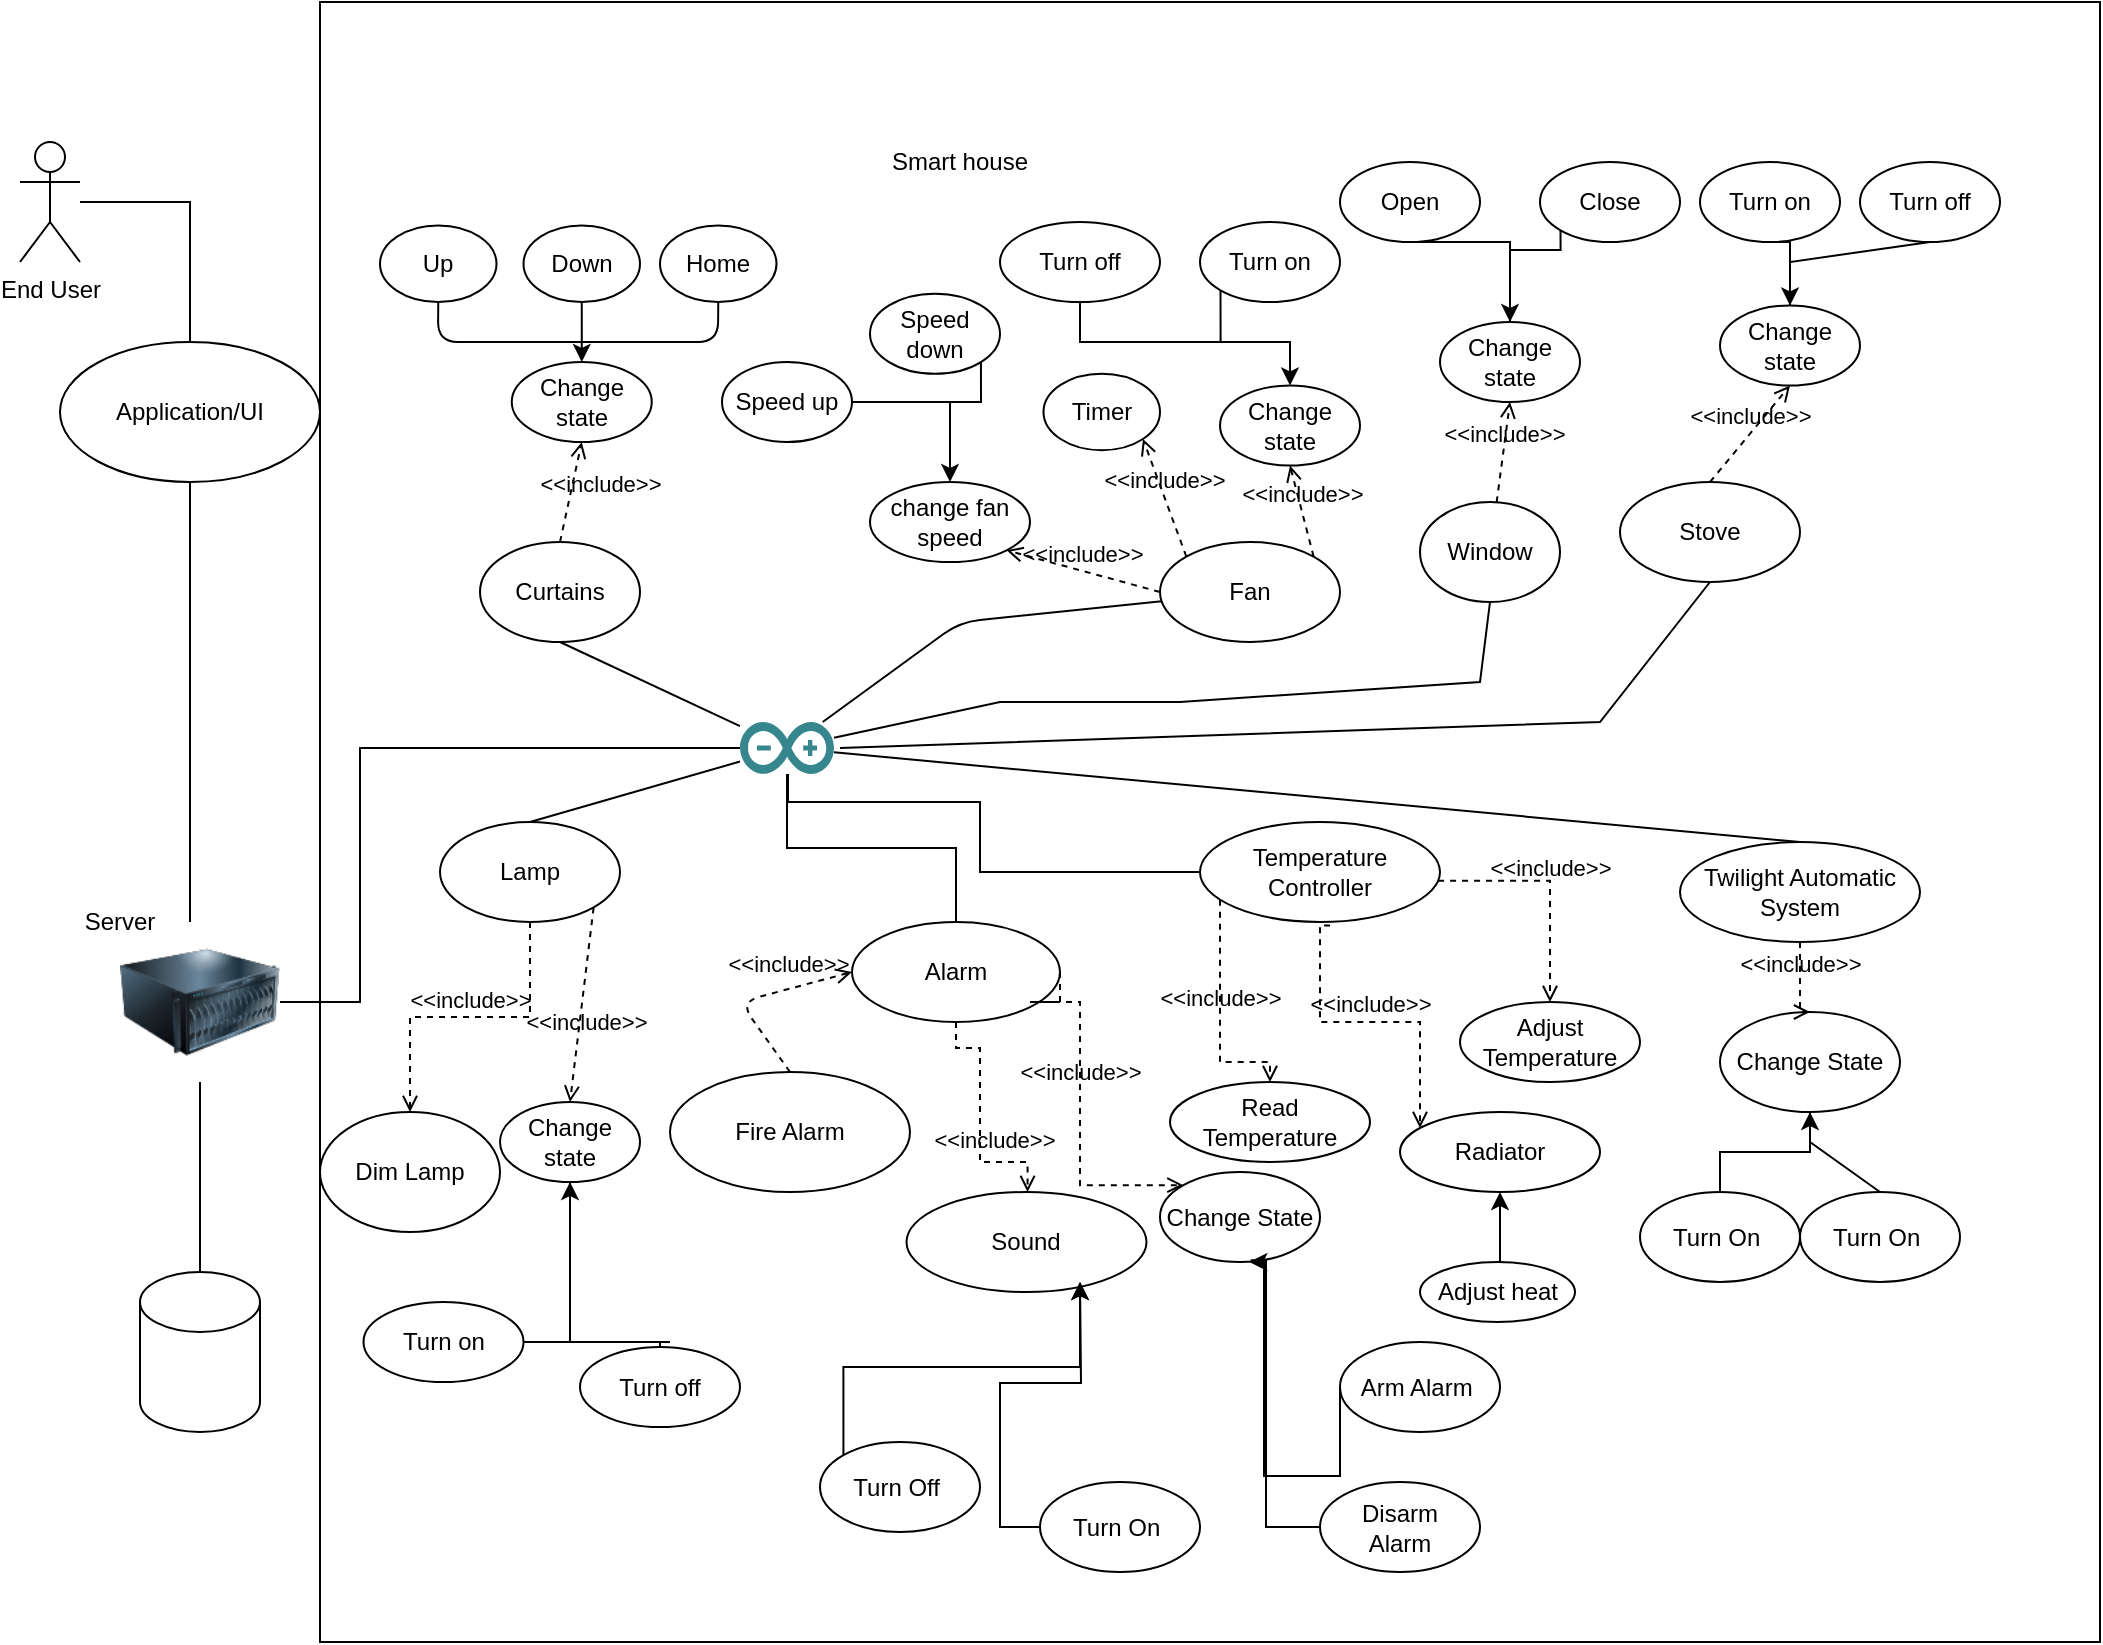 <mxfile version="15.5.9" type="device"><diagram id="axmY3s3DhbrSQXGFH-Zm" name="Page-1"><mxGraphModel dx="1483" dy="766" grid="1" gridSize="10" guides="1" tooltips="1" connect="1" arrows="1" fold="1" page="1" pageScale="1" pageWidth="850" pageHeight="1100" math="0" shadow="0"><root><mxCell id="0"/><mxCell id="1" parent="0"/><mxCell id="pMk_i1QzEK4FoIbj1d2--2" value="" style="rounded=0;whiteSpace=wrap;html=1;" parent="1" vertex="1"><mxGeometry x="190" y="90" width="890" height="820" as="geometry"/></mxCell><mxCell id="pMk_i1QzEK4FoIbj1d2--3" value="Smart house" style="text;html=1;strokeColor=none;fillColor=none;align=center;verticalAlign=middle;whiteSpace=wrap;rounded=0;" parent="1" vertex="1"><mxGeometry x="470" y="160" width="80" height="20" as="geometry"/></mxCell><mxCell id="pMk_i1QzEK4FoIbj1d2--14" style="edgeStyle=orthogonalEdgeStyle;rounded=0;orthogonalLoop=1;jettySize=auto;html=1;endArrow=none;endFill=0;" parent="1" source="pMk_i1QzEK4FoIbj1d2--9" target="pMk_i1QzEK4FoIbj1d2--10" edge="1"><mxGeometry relative="1" as="geometry"><Array as="points"><mxPoint x="125" y="190"/></Array></mxGeometry></mxCell><mxCell id="pMk_i1QzEK4FoIbj1d2--9" value="&lt;div&gt;End User&lt;/div&gt;" style="shape=umlActor;verticalLabelPosition=bottom;verticalAlign=top;html=1;" parent="1" vertex="1"><mxGeometry x="40" y="160" width="30" height="60" as="geometry"/></mxCell><mxCell id="pMk_i1QzEK4FoIbj1d2--21" style="edgeStyle=orthogonalEdgeStyle;rounded=0;orthogonalLoop=1;jettySize=auto;html=1;exitX=0.5;exitY=1;exitDx=0;exitDy=0;endArrow=none;endFill=0;" parent="1" source="pMk_i1QzEK4FoIbj1d2--10" target="pMk_i1QzEK4FoIbj1d2--16" edge="1"><mxGeometry relative="1" as="geometry"><Array as="points"><mxPoint x="125" y="380"/><mxPoint x="125" y="380"/></Array></mxGeometry></mxCell><mxCell id="pMk_i1QzEK4FoIbj1d2--10" value="&lt;div&gt;Application/UI&lt;/div&gt;" style="ellipse;whiteSpace=wrap;html=1;" parent="1" vertex="1"><mxGeometry x="60" y="260" width="130" height="70" as="geometry"/></mxCell><mxCell id="pMk_i1QzEK4FoIbj1d2--15" value="&lt;div&gt;Lamp&lt;/div&gt;" style="ellipse;whiteSpace=wrap;html=1;" parent="1" vertex="1"><mxGeometry x="250" y="500" width="90" height="50" as="geometry"/></mxCell><mxCell id="pMk_i1QzEK4FoIbj1d2--44" style="edgeStyle=orthogonalEdgeStyle;rounded=0;orthogonalLoop=1;jettySize=auto;html=1;exitX=1;exitY=0.5;exitDx=0;exitDy=0;endArrow=none;endFill=0;" parent="1" source="pMk_i1QzEK4FoIbj1d2--16" target="pMk_i1QzEK4FoIbj1d2--43" edge="1"><mxGeometry relative="1" as="geometry"><Array as="points"><mxPoint x="210" y="590"/><mxPoint x="210" y="463"/></Array><mxPoint x="390" y="463" as="targetPoint"/></mxGeometry></mxCell><mxCell id="Gb6H8rA9_HR4hUhjMG9C-4" style="edgeStyle=orthogonalEdgeStyle;rounded=0;orthogonalLoop=1;jettySize=auto;html=1;exitX=0.5;exitY=1;exitDx=0;exitDy=0;endArrow=none;endFill=0;" parent="1" source="pMk_i1QzEK4FoIbj1d2--16" target="Gb6H8rA9_HR4hUhjMG9C-3" edge="1"><mxGeometry relative="1" as="geometry"/></mxCell><mxCell id="pMk_i1QzEK4FoIbj1d2--16" value="" style="image;html=1;image=img/lib/clip_art/computers/Server_128x128.png" parent="1" vertex="1"><mxGeometry x="90" y="550" width="80" height="80" as="geometry"/></mxCell><mxCell id="pMk_i1QzEK4FoIbj1d2--17" value="&lt;div&gt;Server&lt;/div&gt;" style="text;html=1;strokeColor=none;fillColor=none;align=center;verticalAlign=middle;whiteSpace=wrap;rounded=0;" parent="1" vertex="1"><mxGeometry x="70" y="540" width="40" height="20" as="geometry"/></mxCell><mxCell id="pMk_i1QzEK4FoIbj1d2--18" value="Curtains " style="ellipse;whiteSpace=wrap;html=1;" parent="1" vertex="1"><mxGeometry x="270" y="360" width="80" height="50" as="geometry"/></mxCell><mxCell id="pMk_i1QzEK4FoIbj1d2--20" value="&lt;div&gt;Fan&lt;/div&gt;" style="ellipse;whiteSpace=wrap;html=1;" parent="1" vertex="1"><mxGeometry x="610" y="360" width="90" height="50" as="geometry"/></mxCell><mxCell id="Gb6H8rA9_HR4hUhjMG9C-15" style="edgeStyle=orthogonalEdgeStyle;rounded=0;orthogonalLoop=1;jettySize=auto;html=1;exitX=1;exitY=0.5;exitDx=0;exitDy=0;entryX=0.5;entryY=1;entryDx=0;entryDy=0;endArrow=none;endFill=0;" parent="1" source="pMk_i1QzEK4FoIbj1d2--22" target="pMk_i1QzEK4FoIbj1d2--59" edge="1"><mxGeometry relative="1" as="geometry"/></mxCell><mxCell id="pMk_i1QzEK4FoIbj1d2--22" value="Turn on" style="ellipse;whiteSpace=wrap;html=1;" parent="1" vertex="1"><mxGeometry x="211.75" y="740" width="80" height="40" as="geometry"/></mxCell><mxCell id="pMk_i1QzEK4FoIbj1d2--61" style="edgeStyle=orthogonalEdgeStyle;rounded=0;orthogonalLoop=1;jettySize=auto;html=1;exitX=0.5;exitY=1;exitDx=0;exitDy=0;entryX=0.5;entryY=1;entryDx=0;entryDy=0;" parent="1" source="pMk_i1QzEK4FoIbj1d2--23" target="pMk_i1QzEK4FoIbj1d2--59" edge="1"><mxGeometry relative="1" as="geometry"><Array as="points"><mxPoint x="365" y="760"/><mxPoint x="365" y="760"/></Array></mxGeometry></mxCell><mxCell id="pMk_i1QzEK4FoIbj1d2--23" value="Turn off " style="ellipse;whiteSpace=wrap;html=1;direction=west;" parent="1" vertex="1"><mxGeometry x="320" y="762.5" width="80" height="40" as="geometry"/></mxCell><mxCell id="pMk_i1QzEK4FoIbj1d2--55" style="edgeStyle=orthogonalEdgeStyle;rounded=0;orthogonalLoop=1;jettySize=auto;html=1;exitX=0;exitY=1;exitDx=0;exitDy=0;entryX=0.5;entryY=0;entryDx=0;entryDy=0;" parent="1" source="pMk_i1QzEK4FoIbj1d2--36" target="pMk_i1QzEK4FoIbj1d2--54" edge="1"><mxGeometry relative="1" as="geometry"><Array as="points"><mxPoint x="640" y="260"/><mxPoint x="675" y="260"/></Array></mxGeometry></mxCell><mxCell id="pMk_i1QzEK4FoIbj1d2--36" value="Turn on" style="ellipse;whiteSpace=wrap;html=1;" parent="1" vertex="1"><mxGeometry x="630" y="200" width="70" height="40" as="geometry"/></mxCell><mxCell id="Gb6H8rA9_HR4hUhjMG9C-10" style="edgeStyle=orthogonalEdgeStyle;rounded=0;orthogonalLoop=1;jettySize=auto;html=1;exitX=0.5;exitY=0;exitDx=0;exitDy=0;endArrow=none;endFill=0;" parent="1" source="pMk_i1QzEK4FoIbj1d2--37" edge="1"><mxGeometry relative="1" as="geometry"><mxPoint x="670" y="260" as="targetPoint"/><Array as="points"><mxPoint x="570" y="260"/></Array></mxGeometry></mxCell><mxCell id="pMk_i1QzEK4FoIbj1d2--37" value="Turn off " style="ellipse;whiteSpace=wrap;html=1;direction=west;" parent="1" vertex="1"><mxGeometry x="530" y="200" width="80" height="40" as="geometry"/></mxCell><mxCell id="pMk_i1QzEK4FoIbj1d2--40" value="&lt;div&gt;change fan speed&lt;/div&gt;" style="ellipse;whiteSpace=wrap;html=1;direction=west;" parent="1" vertex="1"><mxGeometry x="465" y="330" width="80" height="40" as="geometry"/></mxCell><mxCell id="pMk_i1QzEK4FoIbj1d2--43" value="" style="dashed=0;outlineConnect=0;html=1;align=center;labelPosition=center;verticalLabelPosition=bottom;verticalAlign=top;shape=mxgraph.weblogos.arduino;fillColor=#36868D;strokeColor=none" parent="1" vertex="1"><mxGeometry x="400" y="450" width="47" height="26" as="geometry"/></mxCell><mxCell id="pMk_i1QzEK4FoIbj1d2--45" value="" style="endArrow=none;html=1;exitX=0.5;exitY=0;exitDx=0;exitDy=0;" parent="1" source="pMk_i1QzEK4FoIbj1d2--15" target="pMk_i1QzEK4FoIbj1d2--43" edge="1"><mxGeometry width="50" height="50" relative="1" as="geometry"><mxPoint x="400" y="540" as="sourcePoint"/><mxPoint x="450" y="490" as="targetPoint"/></mxGeometry></mxCell><mxCell id="pMk_i1QzEK4FoIbj1d2--47" value="" style="endArrow=none;html=1;" parent="1" source="pMk_i1QzEK4FoIbj1d2--20" target="pMk_i1QzEK4FoIbj1d2--43" edge="1"><mxGeometry width="50" height="50" relative="1" as="geometry"><mxPoint x="615" y="610" as="sourcePoint"/><mxPoint x="553.491" y="570" as="targetPoint"/><Array as="points"><mxPoint x="510" y="400"/></Array></mxGeometry></mxCell><mxCell id="pMk_i1QzEK4FoIbj1d2--48" value="&amp;lt;&amp;lt;include&amp;gt;&amp;gt;" style="html=1;verticalAlign=bottom;labelBackgroundColor=none;endArrow=open;endFill=0;dashed=1;entryX=0;entryY=0;entryDx=0;entryDy=0;exitX=0;exitY=0.5;exitDx=0;exitDy=0;" parent="1" source="pMk_i1QzEK4FoIbj1d2--20" target="pMk_i1QzEK4FoIbj1d2--40" edge="1"><mxGeometry width="160" relative="1" as="geometry"><mxPoint x="570" y="414" as="sourcePoint"/><mxPoint x="572.714" y="319.954" as="targetPoint"/></mxGeometry></mxCell><mxCell id="Gb6H8rA9_HR4hUhjMG9C-12" style="edgeStyle=orthogonalEdgeStyle;rounded=0;orthogonalLoop=1;jettySize=auto;html=1;exitX=0;exitY=0;exitDx=0;exitDy=0;endArrow=none;endFill=0;" parent="1" source="pMk_i1QzEK4FoIbj1d2--49" edge="1"><mxGeometry relative="1" as="geometry"><mxPoint x="474" y="290" as="targetPoint"/><Array as="points"><mxPoint x="520" y="290"/><mxPoint x="474" y="290"/></Array></mxGeometry></mxCell><mxCell id="pMk_i1QzEK4FoIbj1d2--49" value="Speed down" style="ellipse;whiteSpace=wrap;html=1;direction=west;" parent="1" vertex="1"><mxGeometry x="465" y="235.87" width="65" height="40" as="geometry"/></mxCell><mxCell id="Gb6H8rA9_HR4hUhjMG9C-11" style="edgeStyle=orthogonalEdgeStyle;rounded=0;orthogonalLoop=1;jettySize=auto;html=1;exitX=0;exitY=0.5;exitDx=0;exitDy=0;entryX=0.5;entryY=1;entryDx=0;entryDy=0;endArrow=classic;endFill=1;" parent="1" source="pMk_i1QzEK4FoIbj1d2--50" target="pMk_i1QzEK4FoIbj1d2--40" edge="1"><mxGeometry relative="1" as="geometry"><Array as="points"><mxPoint x="505" y="290"/></Array></mxGeometry></mxCell><mxCell id="pMk_i1QzEK4FoIbj1d2--50" value="Speed up" style="ellipse;whiteSpace=wrap;html=1;direction=west;" parent="1" vertex="1"><mxGeometry x="391" y="270" width="65" height="40" as="geometry"/></mxCell><mxCell id="pMk_i1QzEK4FoIbj1d2--54" value="&lt;div&gt;Change state&lt;/div&gt;" style="ellipse;whiteSpace=wrap;html=1;" parent="1" vertex="1"><mxGeometry x="640" y="281.75" width="70" height="40" as="geometry"/></mxCell><mxCell id="pMk_i1QzEK4FoIbj1d2--58" value="&amp;lt;&amp;lt;include&amp;gt;&amp;gt;" style="html=1;verticalAlign=bottom;labelBackgroundColor=none;endArrow=open;endFill=0;dashed=1;entryX=0.5;entryY=1;entryDx=0;entryDy=0;exitX=1;exitY=0;exitDx=0;exitDy=0;" parent="1" source="pMk_i1QzEK4FoIbj1d2--20" target="pMk_i1QzEK4FoIbj1d2--54" edge="1"><mxGeometry width="160" relative="1" as="geometry"><mxPoint x="620" y="390" as="sourcePoint"/><mxPoint x="500" y="490" as="targetPoint"/></mxGeometry></mxCell><mxCell id="pMk_i1QzEK4FoIbj1d2--59" value="&lt;div&gt;Change state&lt;/div&gt;" style="ellipse;whiteSpace=wrap;html=1;" parent="1" vertex="1"><mxGeometry x="280" y="640" width="70" height="40" as="geometry"/></mxCell><mxCell id="pMk_i1QzEK4FoIbj1d2--63" value="&lt;div&gt;Timer&lt;/div&gt;" style="ellipse;whiteSpace=wrap;html=1;direction=north;" parent="1" vertex="1"><mxGeometry x="551.75" y="275.87" width="58.25" height="38.25" as="geometry"/></mxCell><mxCell id="pMk_i1QzEK4FoIbj1d2--64" value="&amp;lt;&amp;lt;include&amp;gt;&amp;gt;" style="html=1;verticalAlign=bottom;labelBackgroundColor=none;endArrow=open;endFill=0;dashed=1;entryX=0;entryY=1;entryDx=0;entryDy=0;exitX=0;exitY=0;exitDx=0;exitDy=0;" parent="1" source="pMk_i1QzEK4FoIbj1d2--20" target="pMk_i1QzEK4FoIbj1d2--63" edge="1"><mxGeometry width="160" relative="1" as="geometry"><mxPoint x="580" y="400" as="sourcePoint"/><mxPoint x="500" y="490" as="targetPoint"/></mxGeometry></mxCell><mxCell id="pMk_i1QzEK4FoIbj1d2--65" value="&amp;lt;&amp;lt;include&amp;gt;&amp;gt;" style="html=1;verticalAlign=bottom;labelBackgroundColor=none;endArrow=open;endFill=0;dashed=1;exitX=1;exitY=1;exitDx=0;exitDy=0;entryX=0.5;entryY=0;entryDx=0;entryDy=0;" parent="1" source="pMk_i1QzEK4FoIbj1d2--15" target="pMk_i1QzEK4FoIbj1d2--59" edge="1"><mxGeometry x="0.357" y="4" width="160" relative="1" as="geometry"><mxPoint x="580" y="424" as="sourcePoint"/><mxPoint x="580" y="630" as="targetPoint"/><Array as="points"/><mxPoint as="offset"/></mxGeometry></mxCell><mxCell id="pMk_i1QzEK4FoIbj1d2--68" value="&lt;div&gt;Change state&lt;/div&gt;" style="ellipse;whiteSpace=wrap;html=1;" parent="1" vertex="1"><mxGeometry x="285.88" y="270" width="70" height="40" as="geometry"/></mxCell><mxCell id="pMk_i1QzEK4FoIbj1d2--69" value="&amp;lt;&amp;lt;include&amp;gt;&amp;gt;" style="html=1;verticalAlign=bottom;labelBackgroundColor=none;endArrow=open;endFill=0;dashed=1;entryX=0.5;entryY=1;entryDx=0;entryDy=0;exitX=0.5;exitY=0;exitDx=0;exitDy=0;" parent="1" source="pMk_i1QzEK4FoIbj1d2--18" target="pMk_i1QzEK4FoIbj1d2--68" edge="1"><mxGeometry x="-0.07" y="-15" width="160" relative="1" as="geometry"><mxPoint x="580" y="424" as="sourcePoint"/><mxPoint x="508.284" y="434.142" as="targetPoint"/><mxPoint as="offset"/></mxGeometry></mxCell><mxCell id="pMk_i1QzEK4FoIbj1d2--70" value="&lt;div&gt;Up&lt;/div&gt;" style="ellipse;whiteSpace=wrap;html=1;direction=north;" parent="1" vertex="1"><mxGeometry x="220" y="201.75" width="58.25" height="38.25" as="geometry"/></mxCell><mxCell id="pMk_i1QzEK4FoIbj1d2--73" style="edgeStyle=orthogonalEdgeStyle;rounded=0;orthogonalLoop=1;jettySize=auto;html=1;exitX=0;exitY=0.5;exitDx=0;exitDy=0;" parent="1" source="pMk_i1QzEK4FoIbj1d2--71" target="pMk_i1QzEK4FoIbj1d2--68" edge="1"><mxGeometry relative="1" as="geometry"/></mxCell><mxCell id="pMk_i1QzEK4FoIbj1d2--71" value="Down" style="ellipse;whiteSpace=wrap;html=1;direction=north;" parent="1" vertex="1"><mxGeometry x="291.75" y="201.75" width="58.25" height="38.25" as="geometry"/></mxCell><mxCell id="pMk_i1QzEK4FoIbj1d2--72" value="&lt;div&gt;Home&lt;/div&gt;" style="ellipse;whiteSpace=wrap;html=1;direction=north;" parent="1" vertex="1"><mxGeometry x="360" y="201.75" width="58.25" height="38.25" as="geometry"/></mxCell><mxCell id="pMk_i1QzEK4FoIbj1d2--75" value="" style="endArrow=none;html=1;entryX=0;entryY=0.5;entryDx=0;entryDy=0;" parent="1" target="pMk_i1QzEK4FoIbj1d2--72" edge="1"><mxGeometry width="50" height="50" relative="1" as="geometry"><mxPoint x="320" y="260" as="sourcePoint"/><mxPoint x="490" y="470" as="targetPoint"/><Array as="points"><mxPoint x="389" y="260"/></Array></mxGeometry></mxCell><mxCell id="pMk_i1QzEK4FoIbj1d2--76" value="" style="endArrow=none;html=1;entryX=0;entryY=0.5;entryDx=0;entryDy=0;" parent="1" target="pMk_i1QzEK4FoIbj1d2--70" edge="1"><mxGeometry width="50" height="50" relative="1" as="geometry"><mxPoint x="320" y="260" as="sourcePoint"/><mxPoint x="399.125" y="250.0" as="targetPoint"/><Array as="points"><mxPoint x="249" y="260"/></Array></mxGeometry></mxCell><mxCell id="pMk_i1QzEK4FoIbj1d2--80" value="" style="endArrow=none;html=1;exitX=0.5;exitY=1;exitDx=0;exitDy=0;" parent="1" source="pMk_i1QzEK4FoIbj1d2--18" target="pMk_i1QzEK4FoIbj1d2--43" edge="1"><mxGeometry width="50" height="50" relative="1" as="geometry"><mxPoint x="580" y="470" as="sourcePoint"/><mxPoint x="630" y="420" as="targetPoint"/><Array as="points"/></mxGeometry></mxCell><mxCell id="Gb6H8rA9_HR4hUhjMG9C-3" value="" style="shape=cylinder3;whiteSpace=wrap;html=1;boundedLbl=1;backgroundOutline=1;size=15;" parent="1" vertex="1"><mxGeometry x="100" y="725" width="60" height="80" as="geometry"/></mxCell><mxCell id="Gb6H8rA9_HR4hUhjMG9C-7" value="Dim Lamp" style="ellipse;whiteSpace=wrap;html=1;" parent="1" vertex="1"><mxGeometry x="190" y="645" width="90" height="60" as="geometry"/></mxCell><mxCell id="Gb6H8rA9_HR4hUhjMG9C-8" value="&amp;lt;&amp;lt;include&amp;gt;&amp;gt;" style="html=1;verticalAlign=bottom;labelBackgroundColor=none;endArrow=open;endFill=0;dashed=1;rounded=0;edgeStyle=orthogonalEdgeStyle;exitX=0.5;exitY=1;exitDx=0;exitDy=0;entryX=0.5;entryY=0;entryDx=0;entryDy=0;" parent="1" source="pMk_i1QzEK4FoIbj1d2--15" target="Gb6H8rA9_HR4hUhjMG9C-7" edge="1"><mxGeometry width="160" relative="1" as="geometry"><mxPoint x="321.75" y="669.5" as="sourcePoint"/><mxPoint x="481.75" y="669.5" as="targetPoint"/></mxGeometry></mxCell><mxCell id="Gb6H8rA9_HR4hUhjMG9C-19" style="edgeStyle=orthogonalEdgeStyle;rounded=0;orthogonalLoop=1;jettySize=auto;html=1;exitX=0;exitY=0.5;exitDx=0;exitDy=0;endArrow=none;endFill=0;" parent="1" source="Gb6H8rA9_HR4hUhjMG9C-16" target="pMk_i1QzEK4FoIbj1d2--43" edge="1"><mxGeometry relative="1" as="geometry"><Array as="points"><mxPoint x="520" y="525"/><mxPoint x="520" y="490"/><mxPoint x="424" y="490"/></Array></mxGeometry></mxCell><mxCell id="Gb6H8rA9_HR4hUhjMG9C-16" value="Temperature Controller" style="ellipse;whiteSpace=wrap;html=1;" parent="1" vertex="1"><mxGeometry x="630" y="500" width="120" height="50" as="geometry"/></mxCell><mxCell id="Gb6H8rA9_HR4hUhjMG9C-17" style="edgeStyle=orthogonalEdgeStyle;rounded=0;orthogonalLoop=1;jettySize=auto;html=1;exitX=0.5;exitY=1;exitDx=0;exitDy=0;endArrow=none;endFill=0;" parent="1" source="Gb6H8rA9_HR4hUhjMG9C-16" target="Gb6H8rA9_HR4hUhjMG9C-16" edge="1"><mxGeometry relative="1" as="geometry"/></mxCell><mxCell id="Gb6H8rA9_HR4hUhjMG9C-18" value="Adjust Temperature" style="ellipse;whiteSpace=wrap;html=1;" parent="1" vertex="1"><mxGeometry x="760" y="590" width="90" height="40" as="geometry"/></mxCell><mxCell id="Gb6H8rA9_HR4hUhjMG9C-20" value="&amp;lt;&amp;lt;include&amp;gt;&amp;gt;" style="html=1;verticalAlign=bottom;labelBackgroundColor=none;endArrow=open;endFill=0;dashed=1;rounded=0;edgeStyle=orthogonalEdgeStyle;exitX=0.992;exitY=0.588;exitDx=0;exitDy=0;exitPerimeter=0;entryX=0.5;entryY=0;entryDx=0;entryDy=0;" parent="1" source="Gb6H8rA9_HR4hUhjMG9C-16" target="Gb6H8rA9_HR4hUhjMG9C-18" edge="1"><mxGeometry width="160" relative="1" as="geometry"><mxPoint x="340" y="590" as="sourcePoint"/><mxPoint x="500" y="590" as="targetPoint"/><Array as="points"><mxPoint x="805" y="529"/></Array></mxGeometry></mxCell><mxCell id="Gb6H8rA9_HR4hUhjMG9C-21" value="Read Temperature" style="ellipse;whiteSpace=wrap;html=1;" parent="1" vertex="1"><mxGeometry x="615" y="630" width="100" height="40" as="geometry"/></mxCell><mxCell id="Gb6H8rA9_HR4hUhjMG9C-22" value="&amp;lt;&amp;lt;include&amp;gt;&amp;gt;" style="html=1;verticalAlign=bottom;labelBackgroundColor=none;endArrow=open;endFill=0;dashed=1;rounded=0;edgeStyle=orthogonalEdgeStyle;entryX=0.5;entryY=0;entryDx=0;entryDy=0;" parent="1" source="Gb6H8rA9_HR4hUhjMG9C-16" target="Gb6H8rA9_HR4hUhjMG9C-21" edge="1"><mxGeometry width="160" relative="1" as="geometry"><mxPoint x="470" y="530" as="sourcePoint"/><mxPoint x="630" y="530" as="targetPoint"/><Array as="points"><mxPoint x="640" y="620"/></Array></mxGeometry></mxCell><mxCell id="Gb6H8rA9_HR4hUhjMG9C-24" style="edgeStyle=orthogonalEdgeStyle;rounded=0;orthogonalLoop=1;jettySize=auto;html=1;exitX=0.5;exitY=0;exitDx=0;exitDy=0;endArrow=none;endFill=0;" parent="1" source="Gb6H8rA9_HR4hUhjMG9C-23" target="pMk_i1QzEK4FoIbj1d2--43" edge="1"><mxGeometry relative="1" as="geometry"/></mxCell><mxCell id="Gb6H8rA9_HR4hUhjMG9C-23" value="Alarm" style="ellipse;whiteSpace=wrap;html=1;" parent="1" vertex="1"><mxGeometry x="456" y="550" width="104" height="50" as="geometry"/></mxCell><mxCell id="Gb6H8rA9_HR4hUhjMG9C-25" value="Change State" style="ellipse;whiteSpace=wrap;html=1;" parent="1" vertex="1"><mxGeometry x="610" y="675" width="80" height="45" as="geometry"/></mxCell><mxCell id="Gb6H8rA9_HR4hUhjMG9C-26" value="&amp;lt;&amp;lt;include&amp;gt;&amp;gt;" style="html=1;verticalAlign=bottom;labelBackgroundColor=none;endArrow=open;endFill=0;dashed=1;rounded=0;edgeStyle=orthogonalEdgeStyle;entryX=0;entryY=0;entryDx=0;entryDy=0;exitX=1;exitY=0.5;exitDx=0;exitDy=0;" parent="1" source="Gb6H8rA9_HR4hUhjMG9C-23" target="Gb6H8rA9_HR4hUhjMG9C-25" edge="1"><mxGeometry width="160" relative="1" as="geometry"><mxPoint x="340" y="590" as="sourcePoint"/><mxPoint x="500" y="590" as="targetPoint"/><Array as="points"><mxPoint x="545" y="590"/><mxPoint x="570" y="590"/><mxPoint x="570" y="637"/></Array></mxGeometry></mxCell><mxCell id="Gb6H8rA9_HR4hUhjMG9C-28" style="edgeStyle=orthogonalEdgeStyle;rounded=0;orthogonalLoop=1;jettySize=auto;html=1;exitX=0;exitY=0.5;exitDx=0;exitDy=0;entryX=0.558;entryY=1;entryDx=0;entryDy=0;entryPerimeter=0;endArrow=classic;endFill=1;" parent="1" source="Gb6H8rA9_HR4hUhjMG9C-27" target="Gb6H8rA9_HR4hUhjMG9C-25" edge="1"><mxGeometry relative="1" as="geometry"><Array as="points"><mxPoint x="662" y="827"/></Array></mxGeometry></mxCell><mxCell id="Gb6H8rA9_HR4hUhjMG9C-27" value="Arm Alarm&amp;nbsp;" style="ellipse;whiteSpace=wrap;html=1;" parent="1" vertex="1"><mxGeometry x="700" y="760" width="80" height="45" as="geometry"/></mxCell><mxCell id="Gb6H8rA9_HR4hUhjMG9C-30" style="edgeStyle=orthogonalEdgeStyle;rounded=0;orthogonalLoop=1;jettySize=auto;html=1;exitX=0;exitY=0.5;exitDx=0;exitDy=0;entryX=0.567;entryY=0.98;entryDx=0;entryDy=0;entryPerimeter=0;endArrow=none;endFill=0;" parent="1" source="Gb6H8rA9_HR4hUhjMG9C-29" target="Gb6H8rA9_HR4hUhjMG9C-25" edge="1"><mxGeometry relative="1" as="geometry"><Array as="points"><mxPoint x="663" y="852"/></Array></mxGeometry></mxCell><mxCell id="Gb6H8rA9_HR4hUhjMG9C-29" value="Disarm&lt;br&gt;Alarm" style="ellipse;whiteSpace=wrap;html=1;" parent="1" vertex="1"><mxGeometry x="690" y="830" width="80" height="45" as="geometry"/></mxCell><mxCell id="Gb6H8rA9_HR4hUhjMG9C-32" value="Sound" style="ellipse;whiteSpace=wrap;html=1;" parent="1" vertex="1"><mxGeometry x="483.25" y="685" width="120" height="50" as="geometry"/></mxCell><mxCell id="Gb6H8rA9_HR4hUhjMG9C-33" value="&amp;lt;&amp;lt;include&amp;gt;&amp;gt;" style="html=1;verticalAlign=bottom;labelBackgroundColor=none;endArrow=open;endFill=0;dashed=1;rounded=0;edgeStyle=orthogonalEdgeStyle;entryX=0;entryY=0;entryDx=0;entryDy=0;exitX=0.5;exitY=1;exitDx=0;exitDy=0;" parent="1" edge="1" source="Gb6H8rA9_HR4hUhjMG9C-23"><mxGeometry x="0.315" y="7" width="160" relative="1" as="geometry"><mxPoint x="476.2" y="612.68" as="sourcePoint"/><mxPoint x="543.774" y="685.002" as="targetPoint"/><Array as="points"><mxPoint x="508" y="613"/><mxPoint x="520" y="613"/><mxPoint x="520" y="670"/><mxPoint x="544" y="670"/></Array><mxPoint as="offset"/></mxGeometry></mxCell><mxCell id="Gb6H8rA9_HR4hUhjMG9C-37" style="edgeStyle=orthogonalEdgeStyle;rounded=0;orthogonalLoop=1;jettySize=auto;html=1;exitX=0;exitY=0.5;exitDx=0;exitDy=0;endArrow=classic;endFill=1;" parent="1" source="Gb6H8rA9_HR4hUhjMG9C-34" edge="1"><mxGeometry relative="1" as="geometry"><mxPoint x="570" y="730" as="targetPoint"/></mxGeometry></mxCell><mxCell id="Gb6H8rA9_HR4hUhjMG9C-34" value="Turn On&amp;nbsp;" style="ellipse;whiteSpace=wrap;html=1;" parent="1" vertex="1"><mxGeometry x="550" y="830" width="80" height="45" as="geometry"/></mxCell><mxCell id="Gb6H8rA9_HR4hUhjMG9C-36" style="edgeStyle=orthogonalEdgeStyle;rounded=0;orthogonalLoop=1;jettySize=auto;html=1;exitX=0;exitY=0;exitDx=0;exitDy=0;entryX=0.723;entryY=0.9;entryDx=0;entryDy=0;entryPerimeter=0;endArrow=classic;endFill=1;" parent="1" source="Gb6H8rA9_HR4hUhjMG9C-35" target="Gb6H8rA9_HR4hUhjMG9C-32" edge="1"><mxGeometry relative="1" as="geometry"/></mxCell><mxCell id="Gb6H8rA9_HR4hUhjMG9C-35" value="Turn Off&amp;nbsp;" style="ellipse;whiteSpace=wrap;html=1;" parent="1" vertex="1"><mxGeometry x="440" y="810" width="80" height="45" as="geometry"/></mxCell><mxCell id="mwXFuZQLVLUsa06QM_jl-5" value="&lt;div&gt;Window&lt;/div&gt;" style="ellipse;whiteSpace=wrap;html=1;" vertex="1" parent="1"><mxGeometry x="740" y="340" width="70" height="50" as="geometry"/></mxCell><mxCell id="mwXFuZQLVLUsa06QM_jl-6" value="&lt;div&gt;Change state&lt;/div&gt;" style="ellipse;whiteSpace=wrap;html=1;" vertex="1" parent="1"><mxGeometry x="750" y="250" width="70" height="40" as="geometry"/></mxCell><mxCell id="mwXFuZQLVLUsa06QM_jl-7" value="&amp;lt;&amp;lt;include&amp;gt;&amp;gt;" style="html=1;verticalAlign=bottom;labelBackgroundColor=none;endArrow=open;endFill=0;dashed=1;entryX=0.5;entryY=1;entryDx=0;entryDy=0;" edge="1" parent="1" source="mwXFuZQLVLUsa06QM_jl-5" target="mwXFuZQLVLUsa06QM_jl-6"><mxGeometry width="160" relative="1" as="geometry"><mxPoint x="697.026" y="377.437" as="sourcePoint"/><mxPoint x="685" y="331.75" as="targetPoint"/></mxGeometry></mxCell><mxCell id="mwXFuZQLVLUsa06QM_jl-9" value="Open" style="ellipse;whiteSpace=wrap;html=1;" vertex="1" parent="1"><mxGeometry x="700" y="170" width="70" height="40" as="geometry"/></mxCell><mxCell id="mwXFuZQLVLUsa06QM_jl-11" style="edgeStyle=orthogonalEdgeStyle;rounded=0;orthogonalLoop=1;jettySize=auto;html=1;exitX=0;exitY=1;exitDx=0;exitDy=0;" edge="1" parent="1" source="mwXFuZQLVLUsa06QM_jl-10" target="mwXFuZQLVLUsa06QM_jl-6"><mxGeometry relative="1" as="geometry"><Array as="points"><mxPoint x="785" y="214"/></Array></mxGeometry></mxCell><mxCell id="mwXFuZQLVLUsa06QM_jl-10" value="Close" style="ellipse;whiteSpace=wrap;html=1;" vertex="1" parent="1"><mxGeometry x="800" y="170" width="70" height="40" as="geometry"/></mxCell><mxCell id="mwXFuZQLVLUsa06QM_jl-14" value="" style="endArrow=none;html=1;rounded=0;exitX=0.5;exitY=1;exitDx=0;exitDy=0;entryX=0.5;entryY=0;entryDx=0;entryDy=0;" edge="1" parent="1" source="mwXFuZQLVLUsa06QM_jl-9" target="mwXFuZQLVLUsa06QM_jl-6"><mxGeometry width="50" height="50" relative="1" as="geometry"><mxPoint x="330" y="520" as="sourcePoint"/><mxPoint x="380" y="470" as="targetPoint"/><Array as="points"><mxPoint x="785" y="210"/></Array></mxGeometry></mxCell><mxCell id="mwXFuZQLVLUsa06QM_jl-15" value="" style="endArrow=none;html=1;rounded=0;exitX=0.5;exitY=1;exitDx=0;exitDy=0;" edge="1" parent="1" source="mwXFuZQLVLUsa06QM_jl-5" target="pMk_i1QzEK4FoIbj1d2--43"><mxGeometry width="50" height="50" relative="1" as="geometry"><mxPoint x="330" y="520" as="sourcePoint"/><mxPoint x="380" y="470" as="targetPoint"/><Array as="points"><mxPoint x="770" y="430"/><mxPoint x="620" y="440"/><mxPoint x="530" y="440"/></Array></mxGeometry></mxCell><mxCell id="mwXFuZQLVLUsa06QM_jl-19" value="&lt;div&gt;&lt;span&gt;Radiator&lt;/span&gt;&lt;/div&gt;" style="ellipse;whiteSpace=wrap;html=1;" vertex="1" parent="1"><mxGeometry x="730" y="645" width="100" height="40" as="geometry"/></mxCell><mxCell id="mwXFuZQLVLUsa06QM_jl-20" value="&amp;lt;&amp;lt;include&amp;gt;&amp;gt;" style="html=1;verticalAlign=bottom;labelBackgroundColor=none;endArrow=open;endFill=0;dashed=1;rounded=0;edgeStyle=orthogonalEdgeStyle;exitX=0.542;exitY=1.034;exitDx=0;exitDy=0;exitPerimeter=0;" edge="1" parent="1" source="Gb6H8rA9_HR4hUhjMG9C-16" target="mwXFuZQLVLUsa06QM_jl-19"><mxGeometry width="160" relative="1" as="geometry"><mxPoint x="650" y="548.819" as="sourcePoint"/><mxPoint x="675" y="640" as="targetPoint"/><Array as="points"><mxPoint x="690" y="552"/><mxPoint x="690" y="600"/><mxPoint x="740" y="600"/></Array></mxGeometry></mxCell><mxCell id="mwXFuZQLVLUsa06QM_jl-22" style="edgeStyle=orthogonalEdgeStyle;rounded=0;orthogonalLoop=1;jettySize=auto;html=1;exitX=0.5;exitY=0;exitDx=0;exitDy=0;entryX=0.5;entryY=1;entryDx=0;entryDy=0;" edge="1" parent="1" source="mwXFuZQLVLUsa06QM_jl-21" target="mwXFuZQLVLUsa06QM_jl-19"><mxGeometry relative="1" as="geometry"/></mxCell><mxCell id="mwXFuZQLVLUsa06QM_jl-21" value="Adjust heat" style="ellipse;whiteSpace=wrap;html=1;" vertex="1" parent="1"><mxGeometry x="740" y="720" width="77.5" height="30" as="geometry"/></mxCell><mxCell id="mwXFuZQLVLUsa06QM_jl-23" value="Stove" style="ellipse;whiteSpace=wrap;html=1;" vertex="1" parent="1"><mxGeometry x="840" y="330" width="90" height="50" as="geometry"/></mxCell><mxCell id="mwXFuZQLVLUsa06QM_jl-25" value="&lt;div&gt;Change state&lt;/div&gt;" style="ellipse;whiteSpace=wrap;html=1;" vertex="1" parent="1"><mxGeometry x="890" y="241.75" width="70" height="40" as="geometry"/></mxCell><mxCell id="mwXFuZQLVLUsa06QM_jl-26" value="&amp;lt;&amp;lt;include&amp;gt;&amp;gt;" style="html=1;verticalAlign=bottom;labelBackgroundColor=none;endArrow=open;endFill=0;dashed=1;entryX=0.5;entryY=1;entryDx=0;entryDy=0;exitX=0.5;exitY=0;exitDx=0;exitDy=0;" edge="1" parent="1" source="mwXFuZQLVLUsa06QM_jl-23" target="mwXFuZQLVLUsa06QM_jl-25"><mxGeometry width="160" relative="1" as="geometry"><mxPoint x="788.35" y="350.115" as="sourcePoint"/><mxPoint x="795" y="300" as="targetPoint"/></mxGeometry></mxCell><mxCell id="mwXFuZQLVLUsa06QM_jl-30" style="edgeStyle=orthogonalEdgeStyle;rounded=0;orthogonalLoop=1;jettySize=auto;html=1;exitX=0.5;exitY=1;exitDx=0;exitDy=0;entryX=0.5;entryY=0;entryDx=0;entryDy=0;" edge="1" parent="1" source="mwXFuZQLVLUsa06QM_jl-28" target="mwXFuZQLVLUsa06QM_jl-25"><mxGeometry relative="1" as="geometry"/></mxCell><mxCell id="mwXFuZQLVLUsa06QM_jl-28" value="Turn on" style="ellipse;whiteSpace=wrap;html=1;" vertex="1" parent="1"><mxGeometry x="880" y="170" width="70" height="40" as="geometry"/></mxCell><mxCell id="mwXFuZQLVLUsa06QM_jl-29" value="Turn off" style="ellipse;whiteSpace=wrap;html=1;" vertex="1" parent="1"><mxGeometry x="960" y="170" width="70" height="40" as="geometry"/></mxCell><mxCell id="mwXFuZQLVLUsa06QM_jl-31" value="" style="endArrow=none;html=1;rounded=0;exitX=0.5;exitY=1;exitDx=0;exitDy=0;entryX=0.5;entryY=0;entryDx=0;entryDy=0;" edge="1" parent="1" source="mwXFuZQLVLUsa06QM_jl-29" target="mwXFuZQLVLUsa06QM_jl-25"><mxGeometry width="50" height="50" relative="1" as="geometry"><mxPoint x="745" y="220" as="sourcePoint"/><mxPoint x="795" y="260" as="targetPoint"/><Array as="points"><mxPoint x="925" y="220"/></Array></mxGeometry></mxCell><mxCell id="mwXFuZQLVLUsa06QM_jl-33" value="" style="endArrow=none;html=1;rounded=0;entryX=0.5;entryY=1;entryDx=0;entryDy=0;" edge="1" parent="1" target="mwXFuZQLVLUsa06QM_jl-23"><mxGeometry width="50" height="50" relative="1" as="geometry"><mxPoint x="450" y="463" as="sourcePoint"/><mxPoint x="730" y="470" as="targetPoint"/><Array as="points"><mxPoint x="830" y="450"/></Array></mxGeometry></mxCell><mxCell id="mwXFuZQLVLUsa06QM_jl-35" value="Fire Alarm" style="ellipse;whiteSpace=wrap;html=1;" vertex="1" parent="1"><mxGeometry x="365" y="625" width="120" height="60" as="geometry"/></mxCell><mxCell id="mwXFuZQLVLUsa06QM_jl-36" value="&amp;lt;&amp;lt;include&amp;gt;&amp;gt;" style="html=1;verticalAlign=bottom;labelBackgroundColor=none;endArrow=open;endFill=0;dashed=1;exitX=0.5;exitY=0;exitDx=0;exitDy=0;entryX=0;entryY=0.5;entryDx=0;entryDy=0;" edge="1" parent="1" source="mwXFuZQLVLUsa06QM_jl-35" target="Gb6H8rA9_HR4hUhjMG9C-23"><mxGeometry x="0.357" y="4" width="160" relative="1" as="geometry"><mxPoint x="337.026" y="552.563" as="sourcePoint"/><mxPoint x="325" y="650" as="targetPoint"/><Array as="points"><mxPoint x="400" y="590"/></Array><mxPoint as="offset"/></mxGeometry></mxCell><mxCell id="mwXFuZQLVLUsa06QM_jl-37" value="&lt;div&gt;&lt;span lang=&quot;SV&quot;&gt;Twilight Automatic System&lt;/span&gt;&lt;/div&gt;" style="ellipse;whiteSpace=wrap;html=1;" vertex="1" parent="1"><mxGeometry x="870" y="510" width="120" height="50" as="geometry"/></mxCell><mxCell id="mwXFuZQLVLUsa06QM_jl-38" value="Change State" style="ellipse;whiteSpace=wrap;html=1;" vertex="1" parent="1"><mxGeometry x="890" y="595" width="90" height="50" as="geometry"/></mxCell><mxCell id="mwXFuZQLVLUsa06QM_jl-39" value="&amp;lt;&amp;lt;include&amp;gt;&amp;gt;" style="html=1;verticalAlign=bottom;labelBackgroundColor=none;endArrow=open;endFill=0;dashed=1;rounded=0;edgeStyle=orthogonalEdgeStyle;exitX=0.5;exitY=1;exitDx=0;exitDy=0;entryX=0.5;entryY=0;entryDx=0;entryDy=0;" edge="1" parent="1" source="mwXFuZQLVLUsa06QM_jl-37" target="mwXFuZQLVLUsa06QM_jl-38"><mxGeometry width="160" relative="1" as="geometry"><mxPoint x="759.04" y="539.4" as="sourcePoint"/><mxPoint x="815" y="600" as="targetPoint"/><Array as="points"><mxPoint x="930" y="595"/></Array></mxGeometry></mxCell><mxCell id="mwXFuZQLVLUsa06QM_jl-43" style="edgeStyle=orthogonalEdgeStyle;rounded=0;orthogonalLoop=1;jettySize=auto;html=1;exitX=0.5;exitY=0;exitDx=0;exitDy=0;entryX=0.5;entryY=1;entryDx=0;entryDy=0;" edge="1" parent="1" source="mwXFuZQLVLUsa06QM_jl-40" target="mwXFuZQLVLUsa06QM_jl-38"><mxGeometry relative="1" as="geometry"/></mxCell><mxCell id="mwXFuZQLVLUsa06QM_jl-40" value="Turn On&amp;nbsp;" style="ellipse;whiteSpace=wrap;html=1;" vertex="1" parent="1"><mxGeometry x="850" y="685" width="80" height="45" as="geometry"/></mxCell><mxCell id="mwXFuZQLVLUsa06QM_jl-41" value="Turn On&amp;nbsp;" style="ellipse;whiteSpace=wrap;html=1;" vertex="1" parent="1"><mxGeometry x="930" y="685" width="80" height="45" as="geometry"/></mxCell><mxCell id="mwXFuZQLVLUsa06QM_jl-44" value="" style="endArrow=none;html=1;rounded=0;exitX=0.5;exitY=0;exitDx=0;exitDy=0;entryX=0.5;entryY=1;entryDx=0;entryDy=0;" edge="1" parent="1" source="mwXFuZQLVLUsa06QM_jl-41" target="mwXFuZQLVLUsa06QM_jl-38"><mxGeometry width="50" height="50" relative="1" as="geometry"><mxPoint x="680" y="560" as="sourcePoint"/><mxPoint x="730" y="510" as="targetPoint"/><Array as="points"><mxPoint x="935" y="660"/></Array></mxGeometry></mxCell><mxCell id="mwXFuZQLVLUsa06QM_jl-45" value="" style="endArrow=none;html=1;rounded=0;entryX=0.5;entryY=0;entryDx=0;entryDy=0;" edge="1" parent="1" source="pMk_i1QzEK4FoIbj1d2--43" target="mwXFuZQLVLUsa06QM_jl-37"><mxGeometry width="50" height="50" relative="1" as="geometry"><mxPoint x="680" y="560" as="sourcePoint"/><mxPoint x="730" y="510" as="targetPoint"/></mxGeometry></mxCell></root></mxGraphModel></diagram></mxfile>